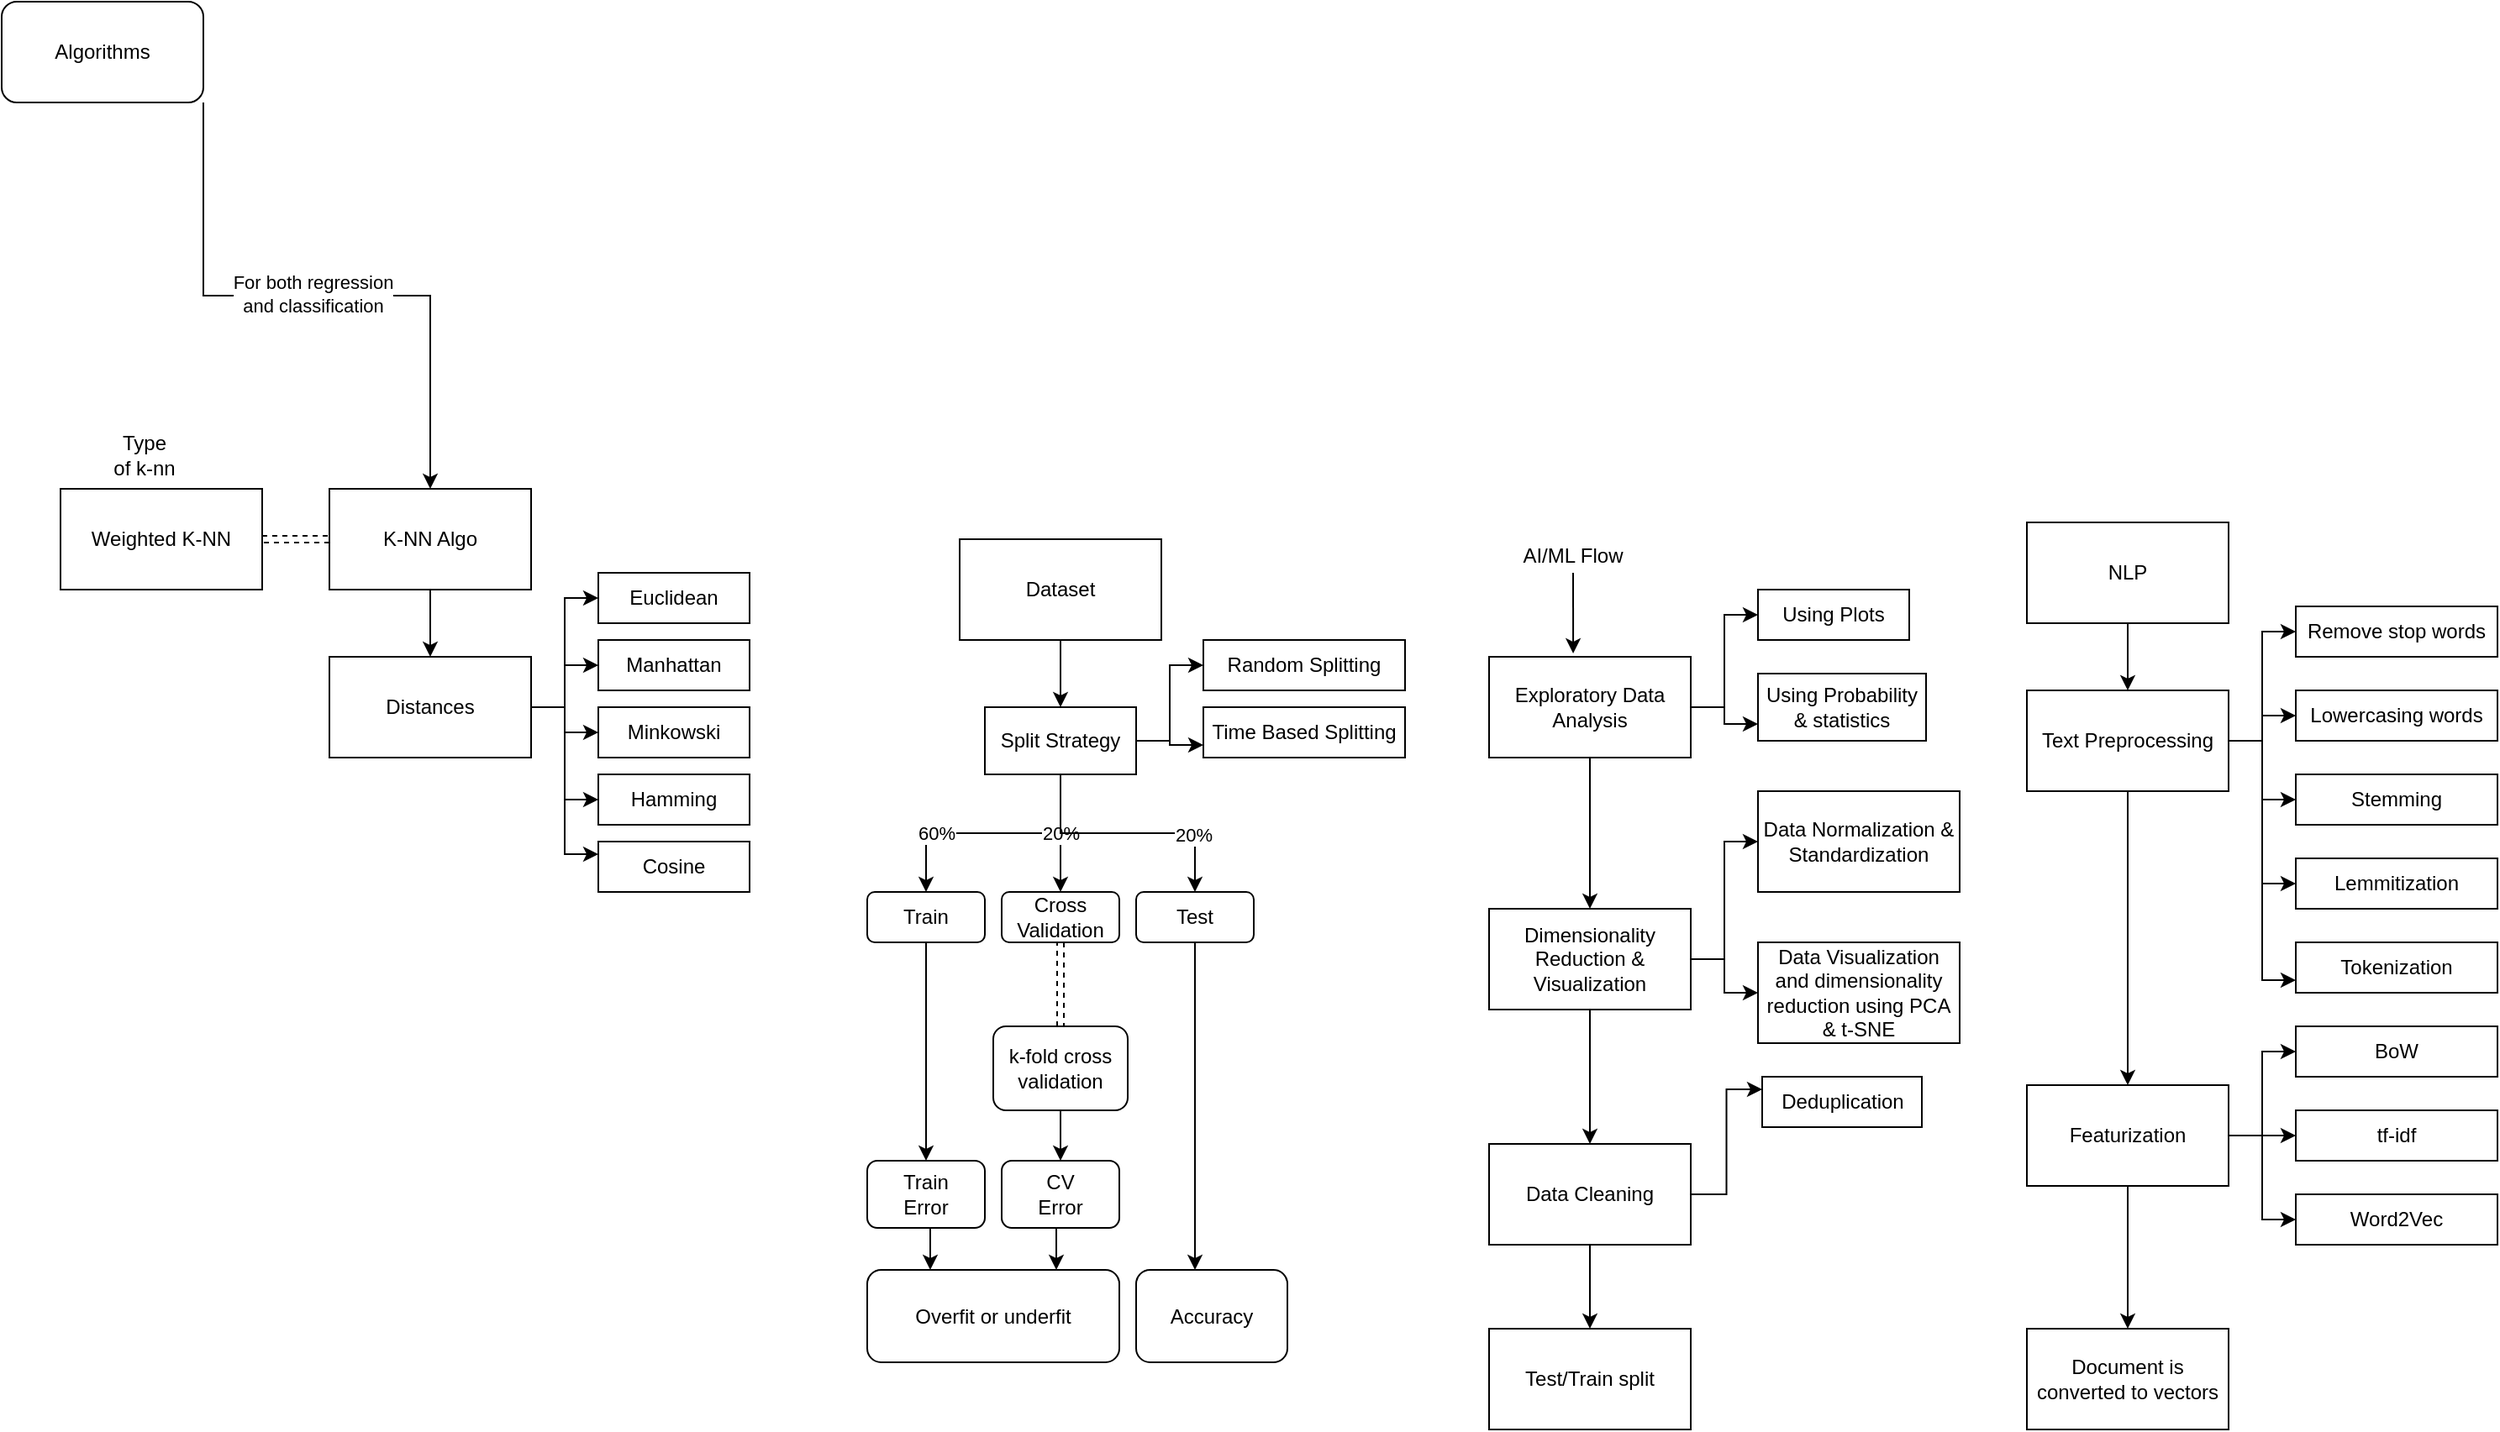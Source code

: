 <mxfile version="14.6.13" type="device"><diagram id="F2ODBDzO7vjDHXGizSf6" name="Page-1"><mxGraphModel dx="1796" dy="1700" grid="1" gridSize="10" guides="1" tooltips="1" connect="1" arrows="1" fold="1" page="1" pageScale="1" pageWidth="850" pageHeight="1100" math="0" shadow="0"><root><mxCell id="0"/><mxCell id="1" parent="0"/><mxCell id="Cwf6KG1BG-QAqQzvERkC-17" value="" style="group" parent="1" vertex="1" connectable="0"><mxGeometry x="-450" y="-40" width="410" height="270" as="geometry"/></mxCell><mxCell id="PNEmw1UrmevMGKhgiC8M-12" value="K-NN Algo" style="rounded=0;whiteSpace=wrap;html=1;" parent="Cwf6KG1BG-QAqQzvERkC-17" vertex="1"><mxGeometry x="160" y="30" width="120" height="60" as="geometry"/></mxCell><mxCell id="PNEmw1UrmevMGKhgiC8M-13" value="Distances" style="rounded=0;whiteSpace=wrap;html=1;" parent="Cwf6KG1BG-QAqQzvERkC-17" vertex="1"><mxGeometry x="160" y="130" width="120" height="60" as="geometry"/></mxCell><mxCell id="PNEmw1UrmevMGKhgiC8M-24" value="" style="edgeStyle=orthogonalEdgeStyle;rounded=0;orthogonalLoop=1;jettySize=auto;html=1;" parent="Cwf6KG1BG-QAqQzvERkC-17" source="PNEmw1UrmevMGKhgiC8M-12" target="PNEmw1UrmevMGKhgiC8M-13" edge="1"><mxGeometry relative="1" as="geometry"/></mxCell><mxCell id="PNEmw1UrmevMGKhgiC8M-14" value="Euclidean" style="rounded=0;whiteSpace=wrap;html=1;" parent="Cwf6KG1BG-QAqQzvERkC-17" vertex="1"><mxGeometry x="320" y="80" width="90" height="30" as="geometry"/></mxCell><mxCell id="PNEmw1UrmevMGKhgiC8M-19" style="edgeStyle=orthogonalEdgeStyle;rounded=0;orthogonalLoop=1;jettySize=auto;html=1;exitX=1;exitY=0.5;exitDx=0;exitDy=0;entryX=0;entryY=0.5;entryDx=0;entryDy=0;" parent="Cwf6KG1BG-QAqQzvERkC-17" source="PNEmw1UrmevMGKhgiC8M-13" target="PNEmw1UrmevMGKhgiC8M-14" edge="1"><mxGeometry relative="1" as="geometry"/></mxCell><mxCell id="PNEmw1UrmevMGKhgiC8M-15" value="Manhattan" style="rounded=0;whiteSpace=wrap;html=1;" parent="Cwf6KG1BG-QAqQzvERkC-17" vertex="1"><mxGeometry x="320" y="120" width="90" height="30" as="geometry"/></mxCell><mxCell id="PNEmw1UrmevMGKhgiC8M-20" style="edgeStyle=orthogonalEdgeStyle;rounded=0;orthogonalLoop=1;jettySize=auto;html=1;exitX=1;exitY=0.5;exitDx=0;exitDy=0;entryX=0;entryY=0.5;entryDx=0;entryDy=0;" parent="Cwf6KG1BG-QAqQzvERkC-17" source="PNEmw1UrmevMGKhgiC8M-13" target="PNEmw1UrmevMGKhgiC8M-15" edge="1"><mxGeometry relative="1" as="geometry"/></mxCell><mxCell id="PNEmw1UrmevMGKhgiC8M-16" value="Minkowski" style="rounded=0;whiteSpace=wrap;html=1;" parent="Cwf6KG1BG-QAqQzvERkC-17" vertex="1"><mxGeometry x="320" y="160" width="90" height="30" as="geometry"/></mxCell><mxCell id="PNEmw1UrmevMGKhgiC8M-21" style="edgeStyle=orthogonalEdgeStyle;rounded=0;orthogonalLoop=1;jettySize=auto;html=1;exitX=1;exitY=0.5;exitDx=0;exitDy=0;entryX=0;entryY=0.5;entryDx=0;entryDy=0;" parent="Cwf6KG1BG-QAqQzvERkC-17" source="PNEmw1UrmevMGKhgiC8M-13" target="PNEmw1UrmevMGKhgiC8M-16" edge="1"><mxGeometry relative="1" as="geometry"/></mxCell><mxCell id="PNEmw1UrmevMGKhgiC8M-17" value="Hamming" style="rounded=0;whiteSpace=wrap;html=1;" parent="Cwf6KG1BG-QAqQzvERkC-17" vertex="1"><mxGeometry x="320" y="200" width="90" height="30" as="geometry"/></mxCell><mxCell id="PNEmw1UrmevMGKhgiC8M-22" style="edgeStyle=orthogonalEdgeStyle;rounded=0;orthogonalLoop=1;jettySize=auto;html=1;exitX=1;exitY=0.5;exitDx=0;exitDy=0;entryX=0;entryY=0.5;entryDx=0;entryDy=0;" parent="Cwf6KG1BG-QAqQzvERkC-17" source="PNEmw1UrmevMGKhgiC8M-13" target="PNEmw1UrmevMGKhgiC8M-17" edge="1"><mxGeometry relative="1" as="geometry"/></mxCell><mxCell id="PNEmw1UrmevMGKhgiC8M-18" value="Cosine" style="rounded=0;whiteSpace=wrap;html=1;" parent="Cwf6KG1BG-QAqQzvERkC-17" vertex="1"><mxGeometry x="320" y="240" width="90" height="30" as="geometry"/></mxCell><mxCell id="PNEmw1UrmevMGKhgiC8M-23" style="edgeStyle=orthogonalEdgeStyle;rounded=0;orthogonalLoop=1;jettySize=auto;html=1;exitX=1;exitY=0.5;exitDx=0;exitDy=0;entryX=0;entryY=0.25;entryDx=0;entryDy=0;" parent="Cwf6KG1BG-QAqQzvERkC-17" source="PNEmw1UrmevMGKhgiC8M-13" target="PNEmw1UrmevMGKhgiC8M-18" edge="1"><mxGeometry relative="1" as="geometry"/></mxCell><mxCell id="Cwf6KG1BG-QAqQzvERkC-14" value="" style="edgeStyle=orthogonalEdgeStyle;rounded=0;orthogonalLoop=1;jettySize=auto;html=1;dashed=1;shape=link;" parent="Cwf6KG1BG-QAqQzvERkC-17" source="Cwf6KG1BG-QAqQzvERkC-11" target="PNEmw1UrmevMGKhgiC8M-12" edge="1"><mxGeometry relative="1" as="geometry"/></mxCell><mxCell id="Cwf6KG1BG-QAqQzvERkC-11" value="Weighted K-NN" style="rounded=0;whiteSpace=wrap;html=1;" parent="Cwf6KG1BG-QAqQzvERkC-17" vertex="1"><mxGeometry y="30" width="120" height="60" as="geometry"/></mxCell><mxCell id="Cwf6KG1BG-QAqQzvERkC-16" value="Type of k-nn" style="text;html=1;strokeColor=none;fillColor=none;align=center;verticalAlign=middle;whiteSpace=wrap;rounded=0;" parent="Cwf6KG1BG-QAqQzvERkC-17" vertex="1"><mxGeometry x="30" width="40" height="20" as="geometry"/></mxCell><mxCell id="Cwf6KG1BG-QAqQzvERkC-18" value="" style="group" parent="1" vertex="1" connectable="0"><mxGeometry x="30" y="20" width="320" height="490" as="geometry"/></mxCell><mxCell id="PNEmw1UrmevMGKhgiC8M-25" value="Split Strategy" style="rounded=0;whiteSpace=wrap;html=1;" parent="Cwf6KG1BG-QAqQzvERkC-18" vertex="1"><mxGeometry x="70" y="100" width="90" height="40" as="geometry"/></mxCell><mxCell id="PNEmw1UrmevMGKhgiC8M-26" value="Train" style="rounded=1;whiteSpace=wrap;html=1;" parent="Cwf6KG1BG-QAqQzvERkC-18" vertex="1"><mxGeometry y="210" width="70" height="30" as="geometry"/></mxCell><mxCell id="PNEmw1UrmevMGKhgiC8M-29" style="edgeStyle=orthogonalEdgeStyle;rounded=0;orthogonalLoop=1;jettySize=auto;html=1;exitX=0.5;exitY=1;exitDx=0;exitDy=0;entryX=0.5;entryY=0;entryDx=0;entryDy=0;" parent="Cwf6KG1BG-QAqQzvERkC-18" source="PNEmw1UrmevMGKhgiC8M-25" target="PNEmw1UrmevMGKhgiC8M-26" edge="1"><mxGeometry relative="1" as="geometry"/></mxCell><mxCell id="PNEmw1UrmevMGKhgiC8M-34" value="60%" style="edgeLabel;html=1;align=center;verticalAlign=middle;resizable=0;points=[];" parent="PNEmw1UrmevMGKhgiC8M-29" vertex="1" connectable="0"><mxGeometry x="0.462" relative="1" as="geometry"><mxPoint as="offset"/></mxGeometry></mxCell><mxCell id="PNEmw1UrmevMGKhgiC8M-27" value="Cross Validation" style="rounded=1;whiteSpace=wrap;html=1;" parent="Cwf6KG1BG-QAqQzvERkC-18" vertex="1"><mxGeometry x="80" y="210" width="70" height="30" as="geometry"/></mxCell><mxCell id="Cwf6KG1BG-QAqQzvERkC-5" value="20%" style="edgeStyle=orthogonalEdgeStyle;rounded=0;orthogonalLoop=1;jettySize=auto;html=1;exitX=0.5;exitY=1;exitDx=0;exitDy=0;entryX=0.5;entryY=0;entryDx=0;entryDy=0;" parent="Cwf6KG1BG-QAqQzvERkC-18" source="PNEmw1UrmevMGKhgiC8M-25" target="PNEmw1UrmevMGKhgiC8M-27" edge="1"><mxGeometry relative="1" as="geometry"/></mxCell><mxCell id="PNEmw1UrmevMGKhgiC8M-28" value="Test" style="rounded=1;whiteSpace=wrap;html=1;" parent="Cwf6KG1BG-QAqQzvERkC-18" vertex="1"><mxGeometry x="160" y="210" width="70" height="30" as="geometry"/></mxCell><mxCell id="PNEmw1UrmevMGKhgiC8M-31" style="edgeStyle=orthogonalEdgeStyle;rounded=0;orthogonalLoop=1;jettySize=auto;html=1;exitX=0.5;exitY=1;exitDx=0;exitDy=0;entryX=0.5;entryY=0;entryDx=0;entryDy=0;" parent="Cwf6KG1BG-QAqQzvERkC-18" source="PNEmw1UrmevMGKhgiC8M-25" target="PNEmw1UrmevMGKhgiC8M-28" edge="1"><mxGeometry relative="1" as="geometry"/></mxCell><mxCell id="PNEmw1UrmevMGKhgiC8M-36" value="20%" style="edgeLabel;html=1;align=center;verticalAlign=middle;resizable=0;points=[];" parent="PNEmw1UrmevMGKhgiC8M-31" vertex="1" connectable="0"><mxGeometry x="0.523" y="-1" relative="1" as="geometry"><mxPoint as="offset"/></mxGeometry></mxCell><mxCell id="PNEmw1UrmevMGKhgiC8M-32" value="k-fold cross validation" style="rounded=1;whiteSpace=wrap;html=1;" parent="Cwf6KG1BG-QAqQzvERkC-18" vertex="1"><mxGeometry x="75" y="290" width="80" height="50" as="geometry"/></mxCell><mxCell id="Cwf6KG1BG-QAqQzvERkC-15" value="" style="edgeStyle=orthogonalEdgeStyle;shape=link;rounded=0;orthogonalLoop=1;jettySize=auto;html=1;dashed=1;" parent="Cwf6KG1BG-QAqQzvERkC-18" source="PNEmw1UrmevMGKhgiC8M-27" target="PNEmw1UrmevMGKhgiC8M-32" edge="1"><mxGeometry relative="1" as="geometry"/></mxCell><mxCell id="PNEmw1UrmevMGKhgiC8M-38" value="Train&lt;br&gt;Error" style="rounded=1;whiteSpace=wrap;html=1;" parent="Cwf6KG1BG-QAqQzvERkC-18" vertex="1"><mxGeometry y="370" width="70" height="40" as="geometry"/></mxCell><mxCell id="PNEmw1UrmevMGKhgiC8M-40" style="edgeStyle=orthogonalEdgeStyle;rounded=0;orthogonalLoop=1;jettySize=auto;html=1;exitX=0.5;exitY=1;exitDx=0;exitDy=0;entryX=0.5;entryY=0;entryDx=0;entryDy=0;" parent="Cwf6KG1BG-QAqQzvERkC-18" source="PNEmw1UrmevMGKhgiC8M-26" target="PNEmw1UrmevMGKhgiC8M-38" edge="1"><mxGeometry relative="1" as="geometry"/></mxCell><mxCell id="PNEmw1UrmevMGKhgiC8M-39" value="CV&lt;br&gt;Error" style="rounded=1;whiteSpace=wrap;html=1;" parent="Cwf6KG1BG-QAqQzvERkC-18" vertex="1"><mxGeometry x="80" y="370" width="70" height="40" as="geometry"/></mxCell><mxCell id="PNEmw1UrmevMGKhgiC8M-41" style="edgeStyle=orthogonalEdgeStyle;rounded=0;orthogonalLoop=1;jettySize=auto;html=1;exitX=0.5;exitY=1;exitDx=0;exitDy=0;entryX=0.5;entryY=0;entryDx=0;entryDy=0;" parent="Cwf6KG1BG-QAqQzvERkC-18" source="PNEmw1UrmevMGKhgiC8M-32" target="PNEmw1UrmevMGKhgiC8M-39" edge="1"><mxGeometry relative="1" as="geometry"/></mxCell><mxCell id="PNEmw1UrmevMGKhgiC8M-42" value="Overfit or underfit" style="rounded=1;whiteSpace=wrap;html=1;" parent="Cwf6KG1BG-QAqQzvERkC-18" vertex="1"><mxGeometry y="435" width="150" height="55" as="geometry"/></mxCell><mxCell id="PNEmw1UrmevMGKhgiC8M-43" style="edgeStyle=orthogonalEdgeStyle;rounded=0;orthogonalLoop=1;jettySize=auto;html=1;exitX=0.5;exitY=1;exitDx=0;exitDy=0;entryX=0.25;entryY=0;entryDx=0;entryDy=0;" parent="Cwf6KG1BG-QAqQzvERkC-18" source="PNEmw1UrmevMGKhgiC8M-38" target="PNEmw1UrmevMGKhgiC8M-42" edge="1"><mxGeometry relative="1" as="geometry"/></mxCell><mxCell id="PNEmw1UrmevMGKhgiC8M-44" style="edgeStyle=orthogonalEdgeStyle;rounded=0;orthogonalLoop=1;jettySize=auto;html=1;exitX=0.5;exitY=1;exitDx=0;exitDy=0;entryX=0.75;entryY=0;entryDx=0;entryDy=0;" parent="Cwf6KG1BG-QAqQzvERkC-18" source="PNEmw1UrmevMGKhgiC8M-39" target="PNEmw1UrmevMGKhgiC8M-42" edge="1"><mxGeometry relative="1" as="geometry"/></mxCell><mxCell id="PNEmw1UrmevMGKhgiC8M-47" value="Accuracy" style="rounded=1;whiteSpace=wrap;html=1;" parent="Cwf6KG1BG-QAqQzvERkC-18" vertex="1"><mxGeometry x="160" y="435" width="90" height="55" as="geometry"/></mxCell><mxCell id="PNEmw1UrmevMGKhgiC8M-48" style="edgeStyle=orthogonalEdgeStyle;rounded=0;orthogonalLoop=1;jettySize=auto;html=1;exitX=0.5;exitY=1;exitDx=0;exitDy=0;entryX=0.389;entryY=0;entryDx=0;entryDy=0;entryPerimeter=0;" parent="Cwf6KG1BG-QAqQzvERkC-18" source="PNEmw1UrmevMGKhgiC8M-28" target="PNEmw1UrmevMGKhgiC8M-47" edge="1"><mxGeometry relative="1" as="geometry"/></mxCell><mxCell id="Cwf6KG1BG-QAqQzvERkC-1" value="Random Splitting" style="rounded=0;whiteSpace=wrap;html=1;" parent="Cwf6KG1BG-QAqQzvERkC-18" vertex="1"><mxGeometry x="200" y="60" width="120" height="30" as="geometry"/></mxCell><mxCell id="Cwf6KG1BG-QAqQzvERkC-9" style="edgeStyle=orthogonalEdgeStyle;rounded=0;orthogonalLoop=1;jettySize=auto;html=1;exitX=1;exitY=0.5;exitDx=0;exitDy=0;entryX=0;entryY=0.5;entryDx=0;entryDy=0;" parent="Cwf6KG1BG-QAqQzvERkC-18" source="PNEmw1UrmevMGKhgiC8M-25" target="Cwf6KG1BG-QAqQzvERkC-1" edge="1"><mxGeometry relative="1" as="geometry"/></mxCell><mxCell id="Cwf6KG1BG-QAqQzvERkC-2" value="Time Based Splitting" style="rounded=0;whiteSpace=wrap;html=1;" parent="Cwf6KG1BG-QAqQzvERkC-18" vertex="1"><mxGeometry x="200" y="100" width="120" height="30" as="geometry"/></mxCell><mxCell id="Cwf6KG1BG-QAqQzvERkC-10" style="edgeStyle=orthogonalEdgeStyle;rounded=0;orthogonalLoop=1;jettySize=auto;html=1;exitX=1;exitY=0.5;exitDx=0;exitDy=0;entryX=0;entryY=0.75;entryDx=0;entryDy=0;" parent="Cwf6KG1BG-QAqQzvERkC-18" source="PNEmw1UrmevMGKhgiC8M-25" target="Cwf6KG1BG-QAqQzvERkC-2" edge="1"><mxGeometry relative="1" as="geometry"/></mxCell><mxCell id="Cwf6KG1BG-QAqQzvERkC-8" style="edgeStyle=orthogonalEdgeStyle;rounded=0;orthogonalLoop=1;jettySize=auto;html=1;exitX=0.5;exitY=1;exitDx=0;exitDy=0;entryX=0.5;entryY=0;entryDx=0;entryDy=0;" parent="Cwf6KG1BG-QAqQzvERkC-18" source="Cwf6KG1BG-QAqQzvERkC-7" target="PNEmw1UrmevMGKhgiC8M-25" edge="1"><mxGeometry relative="1" as="geometry"/></mxCell><mxCell id="Cwf6KG1BG-QAqQzvERkC-7" value="Dataset" style="rounded=0;whiteSpace=wrap;html=1;" parent="Cwf6KG1BG-QAqQzvERkC-18" vertex="1"><mxGeometry x="55" width="120" height="60" as="geometry"/></mxCell><mxCell id="Cwf6KG1BG-QAqQzvERkC-20" value="" style="group" parent="1" vertex="1" connectable="0"><mxGeometry x="720" y="10" width="280" height="540" as="geometry"/></mxCell><mxCell id="WrWavOq7Yr5DWH5_AyZo-20" value="NLP" style="rounded=0;whiteSpace=wrap;html=1;" parent="Cwf6KG1BG-QAqQzvERkC-20" vertex="1"><mxGeometry width="120" height="60" as="geometry"/></mxCell><mxCell id="WrWavOq7Yr5DWH5_AyZo-21" value="Text Preprocessing" style="rounded=0;whiteSpace=wrap;html=1;" parent="Cwf6KG1BG-QAqQzvERkC-20" vertex="1"><mxGeometry y="100" width="120" height="60" as="geometry"/></mxCell><mxCell id="WrWavOq7Yr5DWH5_AyZo-26" style="edgeStyle=orthogonalEdgeStyle;rounded=0;orthogonalLoop=1;jettySize=auto;html=1;exitX=0.5;exitY=1;exitDx=0;exitDy=0;entryX=0.5;entryY=0;entryDx=0;entryDy=0;" parent="Cwf6KG1BG-QAqQzvERkC-20" source="WrWavOq7Yr5DWH5_AyZo-20" target="WrWavOq7Yr5DWH5_AyZo-21" edge="1"><mxGeometry relative="1" as="geometry"/></mxCell><mxCell id="WrWavOq7Yr5DWH5_AyZo-22" value="Remove stop words" style="rounded=0;whiteSpace=wrap;html=1;" parent="Cwf6KG1BG-QAqQzvERkC-20" vertex="1"><mxGeometry x="160" y="50" width="120" height="30" as="geometry"/></mxCell><mxCell id="WrWavOq7Yr5DWH5_AyZo-27" style="edgeStyle=orthogonalEdgeStyle;rounded=0;orthogonalLoop=1;jettySize=auto;html=1;exitX=1;exitY=0.5;exitDx=0;exitDy=0;entryX=0;entryY=0.5;entryDx=0;entryDy=0;" parent="Cwf6KG1BG-QAqQzvERkC-20" source="WrWavOq7Yr5DWH5_AyZo-21" target="WrWavOq7Yr5DWH5_AyZo-22" edge="1"><mxGeometry relative="1" as="geometry"/></mxCell><mxCell id="WrWavOq7Yr5DWH5_AyZo-24" value="Lowercasing words" style="rounded=0;whiteSpace=wrap;html=1;" parent="Cwf6KG1BG-QAqQzvERkC-20" vertex="1"><mxGeometry x="160" y="100" width="120" height="30" as="geometry"/></mxCell><mxCell id="WrWavOq7Yr5DWH5_AyZo-28" style="edgeStyle=orthogonalEdgeStyle;rounded=0;orthogonalLoop=1;jettySize=auto;html=1;exitX=1;exitY=0.5;exitDx=0;exitDy=0;entryX=0;entryY=0.5;entryDx=0;entryDy=0;" parent="Cwf6KG1BG-QAqQzvERkC-20" source="WrWavOq7Yr5DWH5_AyZo-21" target="WrWavOq7Yr5DWH5_AyZo-24" edge="1"><mxGeometry relative="1" as="geometry"/></mxCell><mxCell id="WrWavOq7Yr5DWH5_AyZo-25" value="Stemming" style="rounded=0;whiteSpace=wrap;html=1;" parent="Cwf6KG1BG-QAqQzvERkC-20" vertex="1"><mxGeometry x="160" y="150" width="120" height="30" as="geometry"/></mxCell><mxCell id="WrWavOq7Yr5DWH5_AyZo-29" style="edgeStyle=orthogonalEdgeStyle;rounded=0;orthogonalLoop=1;jettySize=auto;html=1;exitX=1;exitY=0.5;exitDx=0;exitDy=0;entryX=0;entryY=0.5;entryDx=0;entryDy=0;" parent="Cwf6KG1BG-QAqQzvERkC-20" source="WrWavOq7Yr5DWH5_AyZo-21" target="WrWavOq7Yr5DWH5_AyZo-25" edge="1"><mxGeometry relative="1" as="geometry"/></mxCell><mxCell id="WrWavOq7Yr5DWH5_AyZo-30" value="Lemmitization" style="rounded=0;whiteSpace=wrap;html=1;" parent="Cwf6KG1BG-QAqQzvERkC-20" vertex="1"><mxGeometry x="160" y="200" width="120" height="30" as="geometry"/></mxCell><mxCell id="WrWavOq7Yr5DWH5_AyZo-31" style="edgeStyle=orthogonalEdgeStyle;rounded=0;orthogonalLoop=1;jettySize=auto;html=1;exitX=1;exitY=0.5;exitDx=0;exitDy=0;entryX=0;entryY=0.5;entryDx=0;entryDy=0;" parent="Cwf6KG1BG-QAqQzvERkC-20" source="WrWavOq7Yr5DWH5_AyZo-21" target="WrWavOq7Yr5DWH5_AyZo-30" edge="1"><mxGeometry relative="1" as="geometry"/></mxCell><mxCell id="PNEmw1UrmevMGKhgiC8M-1" value="Tokenization" style="rounded=0;whiteSpace=wrap;html=1;" parent="Cwf6KG1BG-QAqQzvERkC-20" vertex="1"><mxGeometry x="160" y="250" width="120" height="30" as="geometry"/></mxCell><mxCell id="PNEmw1UrmevMGKhgiC8M-2" style="edgeStyle=orthogonalEdgeStyle;rounded=0;orthogonalLoop=1;jettySize=auto;html=1;exitX=1;exitY=0.5;exitDx=0;exitDy=0;entryX=0;entryY=0.75;entryDx=0;entryDy=0;" parent="Cwf6KG1BG-QAqQzvERkC-20" source="WrWavOq7Yr5DWH5_AyZo-21" target="PNEmw1UrmevMGKhgiC8M-1" edge="1"><mxGeometry relative="1" as="geometry"/></mxCell><mxCell id="PNEmw1UrmevMGKhgiC8M-3" value="Featurization" style="rounded=0;whiteSpace=wrap;html=1;" parent="Cwf6KG1BG-QAqQzvERkC-20" vertex="1"><mxGeometry y="335" width="120" height="60" as="geometry"/></mxCell><mxCell id="PNEmw1UrmevMGKhgiC8M-10" style="edgeStyle=orthogonalEdgeStyle;rounded=0;orthogonalLoop=1;jettySize=auto;html=1;exitX=0.5;exitY=1;exitDx=0;exitDy=0;" parent="Cwf6KG1BG-QAqQzvERkC-20" source="WrWavOq7Yr5DWH5_AyZo-21" target="PNEmw1UrmevMGKhgiC8M-3" edge="1"><mxGeometry relative="1" as="geometry"/></mxCell><mxCell id="PNEmw1UrmevMGKhgiC8M-4" value="BoW" style="rounded=0;whiteSpace=wrap;html=1;" parent="Cwf6KG1BG-QAqQzvERkC-20" vertex="1"><mxGeometry x="160" y="300" width="120" height="30" as="geometry"/></mxCell><mxCell id="PNEmw1UrmevMGKhgiC8M-7" style="edgeStyle=orthogonalEdgeStyle;rounded=0;orthogonalLoop=1;jettySize=auto;html=1;exitX=1;exitY=0.5;exitDx=0;exitDy=0;entryX=0;entryY=0.5;entryDx=0;entryDy=0;" parent="Cwf6KG1BG-QAqQzvERkC-20" source="PNEmw1UrmevMGKhgiC8M-3" target="PNEmw1UrmevMGKhgiC8M-4" edge="1"><mxGeometry relative="1" as="geometry"/></mxCell><mxCell id="PNEmw1UrmevMGKhgiC8M-5" value="tf-idf" style="rounded=0;whiteSpace=wrap;html=1;" parent="Cwf6KG1BG-QAqQzvERkC-20" vertex="1"><mxGeometry x="160" y="350" width="120" height="30" as="geometry"/></mxCell><mxCell id="PNEmw1UrmevMGKhgiC8M-8" style="edgeStyle=orthogonalEdgeStyle;rounded=0;orthogonalLoop=1;jettySize=auto;html=1;exitX=1;exitY=0.5;exitDx=0;exitDy=0;entryX=0;entryY=0.5;entryDx=0;entryDy=0;" parent="Cwf6KG1BG-QAqQzvERkC-20" source="PNEmw1UrmevMGKhgiC8M-3" target="PNEmw1UrmevMGKhgiC8M-5" edge="1"><mxGeometry relative="1" as="geometry"/></mxCell><mxCell id="PNEmw1UrmevMGKhgiC8M-6" value="Word2Vec" style="rounded=0;whiteSpace=wrap;html=1;" parent="Cwf6KG1BG-QAqQzvERkC-20" vertex="1"><mxGeometry x="160" y="400" width="120" height="30" as="geometry"/></mxCell><mxCell id="PNEmw1UrmevMGKhgiC8M-9" style="edgeStyle=orthogonalEdgeStyle;rounded=0;orthogonalLoop=1;jettySize=auto;html=1;exitX=1;exitY=0.5;exitDx=0;exitDy=0;entryX=0;entryY=0.5;entryDx=0;entryDy=0;" parent="Cwf6KG1BG-QAqQzvERkC-20" source="PNEmw1UrmevMGKhgiC8M-3" target="PNEmw1UrmevMGKhgiC8M-6" edge="1"><mxGeometry relative="1" as="geometry"/></mxCell><mxCell id="PNEmw1UrmevMGKhgiC8M-49" value="Document is converted to vectors" style="rounded=0;whiteSpace=wrap;html=1;" parent="Cwf6KG1BG-QAqQzvERkC-20" vertex="1"><mxGeometry y="480" width="120" height="60" as="geometry"/></mxCell><mxCell id="PNEmw1UrmevMGKhgiC8M-50" style="edgeStyle=orthogonalEdgeStyle;rounded=0;orthogonalLoop=1;jettySize=auto;html=1;exitX=0.5;exitY=1;exitDx=0;exitDy=0;entryX=0.5;entryY=0;entryDx=0;entryDy=0;" parent="Cwf6KG1BG-QAqQzvERkC-20" source="PNEmw1UrmevMGKhgiC8M-3" target="PNEmw1UrmevMGKhgiC8M-49" edge="1"><mxGeometry relative="1" as="geometry"/></mxCell><mxCell id="Cwf6KG1BG-QAqQzvERkC-23" value="" style="group" parent="1" vertex="1" connectable="0"><mxGeometry x="400" y="20" width="280" height="530" as="geometry"/></mxCell><mxCell id="Cwf6KG1BG-QAqQzvERkC-21" value="Test/Train split" style="rounded=0;whiteSpace=wrap;html=1;" parent="Cwf6KG1BG-QAqQzvERkC-23" vertex="1"><mxGeometry y="470" width="120" height="60" as="geometry"/></mxCell><mxCell id="Cwf6KG1BG-QAqQzvERkC-22" value="" style="edgeStyle=orthogonalEdgeStyle;rounded=0;orthogonalLoop=1;jettySize=auto;html=1;" parent="Cwf6KG1BG-QAqQzvERkC-23" source="WrWavOq7Yr5DWH5_AyZo-14" target="Cwf6KG1BG-QAqQzvERkC-21" edge="1"><mxGeometry relative="1" as="geometry"/></mxCell><mxCell id="WrWavOq7Yr5DWH5_AyZo-1" value="AI/ML Flow" style="text;html=1;strokeColor=none;fillColor=none;align=center;verticalAlign=middle;whiteSpace=wrap;rounded=0;" parent="Cwf6KG1BG-QAqQzvERkC-23" vertex="1"><mxGeometry width="100" height="20" as="geometry"/></mxCell><mxCell id="WrWavOq7Yr5DWH5_AyZo-2" value="Exploratory Data Analysis" style="rounded=0;whiteSpace=wrap;html=1;" parent="Cwf6KG1BG-QAqQzvERkC-23" vertex="1"><mxGeometry y="70" width="120" height="60" as="geometry"/></mxCell><mxCell id="WrWavOq7Yr5DWH5_AyZo-3" style="edgeStyle=orthogonalEdgeStyle;rounded=0;orthogonalLoop=1;jettySize=auto;html=1;exitX=0.5;exitY=1;exitDx=0;exitDy=0;entryX=0.417;entryY=-0.033;entryDx=0;entryDy=0;entryPerimeter=0;" parent="Cwf6KG1BG-QAqQzvERkC-23" source="WrWavOq7Yr5DWH5_AyZo-1" target="WrWavOq7Yr5DWH5_AyZo-2" edge="1"><mxGeometry as="geometry"/></mxCell><mxCell id="WrWavOq7Yr5DWH5_AyZo-4" value="Using Plots" style="rounded=0;whiteSpace=wrap;html=1;" parent="Cwf6KG1BG-QAqQzvERkC-23" vertex="1"><mxGeometry x="160" y="30" width="90" height="30" as="geometry"/></mxCell><mxCell id="WrWavOq7Yr5DWH5_AyZo-7" style="edgeStyle=orthogonalEdgeStyle;rounded=0;orthogonalLoop=1;jettySize=auto;html=1;exitX=1;exitY=0.5;exitDx=0;exitDy=0;entryX=0;entryY=0.5;entryDx=0;entryDy=0;" parent="Cwf6KG1BG-QAqQzvERkC-23" source="WrWavOq7Yr5DWH5_AyZo-2" target="WrWavOq7Yr5DWH5_AyZo-4" edge="1"><mxGeometry as="geometry"/></mxCell><mxCell id="WrWavOq7Yr5DWH5_AyZo-5" value="Using Probability &amp;amp; statistics" style="rounded=0;whiteSpace=wrap;html=1;" parent="Cwf6KG1BG-QAqQzvERkC-23" vertex="1"><mxGeometry x="160" y="80" width="100" height="40" as="geometry"/></mxCell><mxCell id="WrWavOq7Yr5DWH5_AyZo-8" style="edgeStyle=orthogonalEdgeStyle;rounded=0;orthogonalLoop=1;jettySize=auto;html=1;exitX=1;exitY=0.5;exitDx=0;exitDy=0;entryX=0;entryY=0.75;entryDx=0;entryDy=0;" parent="Cwf6KG1BG-QAqQzvERkC-23" source="WrWavOq7Yr5DWH5_AyZo-2" target="WrWavOq7Yr5DWH5_AyZo-5" edge="1"><mxGeometry as="geometry"/></mxCell><mxCell id="WrWavOq7Yr5DWH5_AyZo-6" value="Dimensionality Reduction &amp;amp; Visualization" style="rounded=0;whiteSpace=wrap;html=1;" parent="Cwf6KG1BG-QAqQzvERkC-23" vertex="1"><mxGeometry y="220" width="120" height="60" as="geometry"/></mxCell><mxCell id="WrWavOq7Yr5DWH5_AyZo-9" style="edgeStyle=orthogonalEdgeStyle;rounded=0;orthogonalLoop=1;jettySize=auto;html=1;exitX=0.5;exitY=1;exitDx=0;exitDy=0;entryX=0.5;entryY=0;entryDx=0;entryDy=0;" parent="Cwf6KG1BG-QAqQzvERkC-23" source="WrWavOq7Yr5DWH5_AyZo-2" target="WrWavOq7Yr5DWH5_AyZo-6" edge="1"><mxGeometry as="geometry"/></mxCell><mxCell id="WrWavOq7Yr5DWH5_AyZo-10" value="Data Normalization &amp;amp; Standardization" style="rounded=0;whiteSpace=wrap;html=1;" parent="Cwf6KG1BG-QAqQzvERkC-23" vertex="1"><mxGeometry x="160" y="150" width="120" height="60" as="geometry"/></mxCell><mxCell id="WrWavOq7Yr5DWH5_AyZo-12" style="edgeStyle=orthogonalEdgeStyle;rounded=0;orthogonalLoop=1;jettySize=auto;html=1;exitX=1;exitY=0.5;exitDx=0;exitDy=0;entryX=0;entryY=0.5;entryDx=0;entryDy=0;" parent="Cwf6KG1BG-QAqQzvERkC-23" source="WrWavOq7Yr5DWH5_AyZo-6" target="WrWavOq7Yr5DWH5_AyZo-10" edge="1"><mxGeometry as="geometry"/></mxCell><mxCell id="WrWavOq7Yr5DWH5_AyZo-11" value="Data Visualization and dimensionality reduction using PCA &amp;amp; t-SNE" style="rounded=0;whiteSpace=wrap;html=1;" parent="Cwf6KG1BG-QAqQzvERkC-23" vertex="1"><mxGeometry x="160" y="240" width="120" height="60" as="geometry"/></mxCell><mxCell id="WrWavOq7Yr5DWH5_AyZo-13" style="edgeStyle=orthogonalEdgeStyle;rounded=0;orthogonalLoop=1;jettySize=auto;html=1;exitX=1;exitY=0.5;exitDx=0;exitDy=0;entryX=0;entryY=0.5;entryDx=0;entryDy=0;" parent="Cwf6KG1BG-QAqQzvERkC-23" source="WrWavOq7Yr5DWH5_AyZo-6" target="WrWavOq7Yr5DWH5_AyZo-11" edge="1"><mxGeometry as="geometry"/></mxCell><mxCell id="WrWavOq7Yr5DWH5_AyZo-14" value="Data Cleaning" style="rounded=0;whiteSpace=wrap;html=1;" parent="Cwf6KG1BG-QAqQzvERkC-23" vertex="1"><mxGeometry y="360" width="120" height="60" as="geometry"/></mxCell><mxCell id="WrWavOq7Yr5DWH5_AyZo-15" style="edgeStyle=orthogonalEdgeStyle;rounded=0;orthogonalLoop=1;jettySize=auto;html=1;exitX=0.5;exitY=1;exitDx=0;exitDy=0;entryX=0.5;entryY=0;entryDx=0;entryDy=0;" parent="Cwf6KG1BG-QAqQzvERkC-23" source="WrWavOq7Yr5DWH5_AyZo-6" target="WrWavOq7Yr5DWH5_AyZo-14" edge="1"><mxGeometry as="geometry"/></mxCell><mxCell id="WrWavOq7Yr5DWH5_AyZo-16" value="Deduplication" style="rounded=0;whiteSpace=wrap;html=1;" parent="Cwf6KG1BG-QAqQzvERkC-23" vertex="1"><mxGeometry x="162.5" y="320" width="95" height="30" as="geometry"/></mxCell><mxCell id="WrWavOq7Yr5DWH5_AyZo-18" style="edgeStyle=orthogonalEdgeStyle;rounded=0;orthogonalLoop=1;jettySize=auto;html=1;exitX=1;exitY=0.5;exitDx=0;exitDy=0;entryX=0;entryY=0.25;entryDx=0;entryDy=0;" parent="Cwf6KG1BG-QAqQzvERkC-23" source="WrWavOq7Yr5DWH5_AyZo-14" target="WrWavOq7Yr5DWH5_AyZo-16" edge="1"><mxGeometry as="geometry"/></mxCell><mxCell id="Cwf6KG1BG-QAqQzvERkC-25" style="edgeStyle=orthogonalEdgeStyle;rounded=0;orthogonalLoop=1;jettySize=auto;html=1;exitX=1;exitY=1;exitDx=0;exitDy=0;entryX=0.5;entryY=0;entryDx=0;entryDy=0;" parent="1" source="Cwf6KG1BG-QAqQzvERkC-24" target="PNEmw1UrmevMGKhgiC8M-12" edge="1"><mxGeometry relative="1" as="geometry"/></mxCell><mxCell id="Cwf6KG1BG-QAqQzvERkC-26" value="For both regression&lt;br&gt;and classification" style="edgeLabel;html=1;align=center;verticalAlign=middle;resizable=0;points=[];" parent="Cwf6KG1BG-QAqQzvERkC-25" vertex="1" connectable="0"><mxGeometry x="-0.096" y="1" relative="1" as="geometry"><mxPoint x="15" as="offset"/></mxGeometry></mxCell><mxCell id="Cwf6KG1BG-QAqQzvERkC-24" value="Algorithms" style="rounded=1;whiteSpace=wrap;html=1;" parent="1" vertex="1"><mxGeometry x="-485" y="-300" width="120" height="60" as="geometry"/></mxCell></root></mxGraphModel></diagram></mxfile>